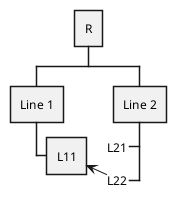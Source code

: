 {
  "sha1": "o33zm66fg0goieu0n2nuh0s4qmx3kw7",
  "insertion": {
    "when": "2025-09-25T19:50:52.740Z",
    "user": "plantuml@gmail.com"
  }
}
@startwbs
* R
** Line 1
***(l1) L11
** Line 2
***[#green]_< L21
***(l2)_< L22

l2 -> l1
@endwbs
